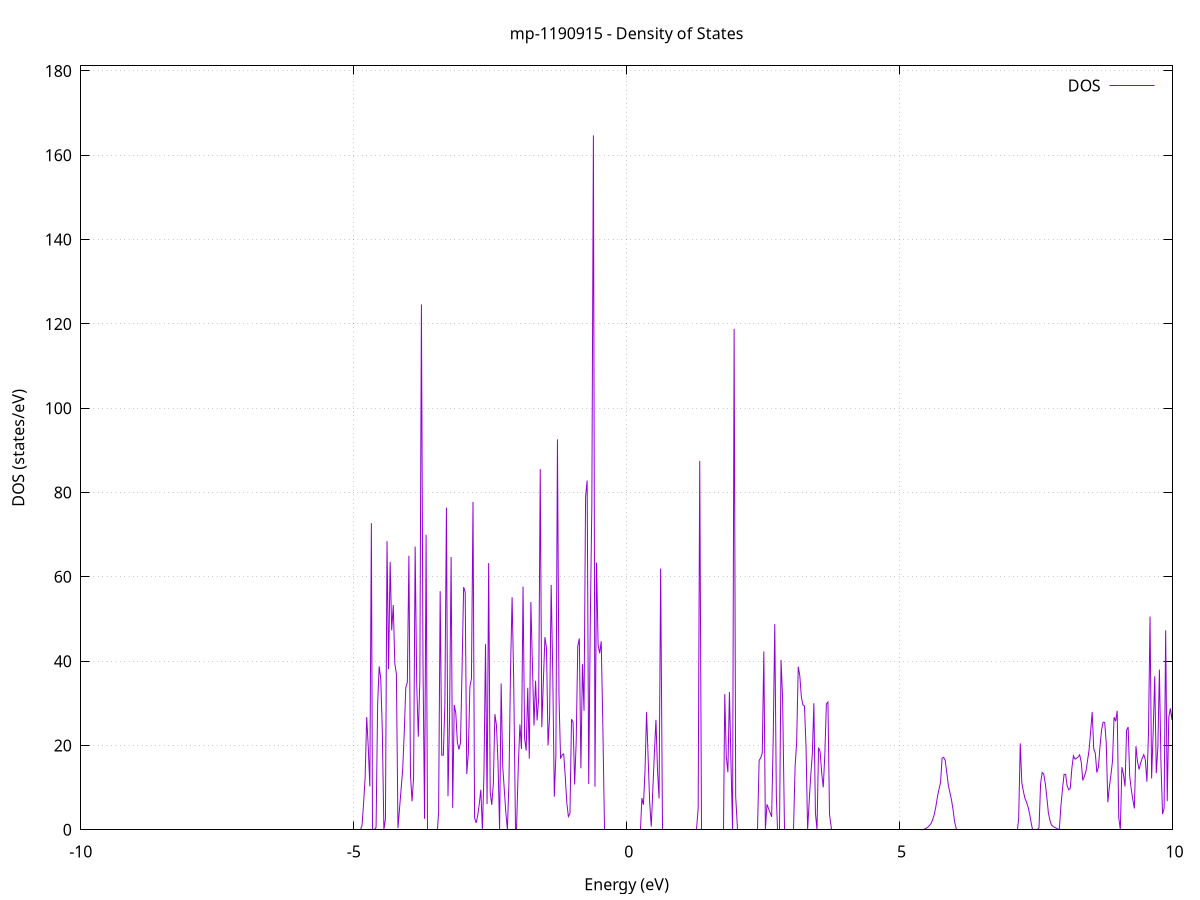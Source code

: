 set title 'mp-1190915 - Density of States'
set xlabel 'Energy (eV)'
set ylabel 'DOS (states/eV)'
set grid
set xrange [-10:10]
set yrange [0:181.209]
set xzeroaxis lt -1
set terminal png size 800,600
set output 'mp-1190915_dos_gnuplot.png'
plot '-' using 1:2 with lines title 'DOS'
-42.000000 0.000000
-41.971400 0.000000
-41.942700 0.000000
-41.914100 0.000000
-41.885500 0.000000
-41.856800 0.000000
-41.828200 0.000000
-41.799500 0.000000
-41.770900 0.000000
-41.742200 0.000000
-41.713600 0.000000
-41.684900 0.000000
-41.656300 0.000000
-41.627700 0.000000
-41.599000 0.000000
-41.570400 0.000000
-41.541700 0.000000
-41.513100 0.000000
-41.484400 0.000000
-41.455800 0.000000
-41.427100 0.000000
-41.398500 0.000000
-41.369900 0.000000
-41.341200 0.000000
-41.312600 0.000000
-41.283900 0.000000
-41.255300 0.000000
-41.226600 0.000000
-41.198000 0.000000
-41.169300 0.000000
-41.140700 0.000000
-41.112100 0.000000
-41.083400 0.000000
-41.054800 0.000000
-41.026100 0.000000
-40.997500 0.000000
-40.968800 0.000000
-40.940200 0.000000
-40.911500 0.000000
-40.882900 0.000000
-40.854300 0.000000
-40.825600 0.000000
-40.797000 0.000000
-40.768300 0.000000
-40.739700 0.000000
-40.711000 0.000000
-40.682400 0.000000
-40.653800 0.000000
-40.625100 0.000000
-40.596500 0.000000
-40.567800 0.000000
-40.539200 0.000000
-40.510500 0.000000
-40.481900 0.000000
-40.453200 0.000000
-40.424600 0.000000
-40.396000 0.000000
-40.367300 0.000000
-40.338700 0.000000
-40.310000 0.000000
-40.281400 0.000000
-40.252700 0.000000
-40.224100 0.000000
-40.195400 0.000000
-40.166800 0.000000
-40.138200 0.000000
-40.109500 0.000000
-40.080900 0.000000
-40.052200 0.000000
-40.023600 0.000000
-39.994900 0.000000
-39.966300 0.000000
-39.937600 0.000000
-39.909000 0.000000
-39.880400 0.000000
-39.851700 0.000000
-39.823100 0.000000
-39.794400 0.000000
-39.765800 0.000000
-39.737100 0.000000
-39.708500 0.000000
-39.679800 0.000000
-39.651200 0.000000
-39.622600 0.000000
-39.593900 0.000000
-39.565300 0.000000
-39.536600 0.000000
-39.508000 0.000000
-39.479300 0.000000
-39.450700 0.000000
-39.422000 0.000000
-39.393400 1340.395200
-39.364800 0.000000
-39.336100 0.000000
-39.307500 0.000000
-39.278800 0.000000
-39.250200 0.000000
-39.221500 0.000000
-39.192900 0.000000
-39.164200 0.000000
-39.135600 0.000000
-39.107000 0.000000
-39.078300 0.000000
-39.049700 0.000000
-39.021000 0.000000
-38.992400 0.000000
-38.963700 0.000000
-38.935100 0.000000
-38.906400 0.000000
-38.877800 0.000000
-38.849200 0.000000
-38.820500 0.000000
-38.791900 0.000000
-38.763200 0.000000
-38.734600 0.000000
-38.705900 2821.560000
-38.677300 0.000000
-38.648600 0.000000
-38.620000 0.000000
-38.591400 0.000000
-38.562700 0.000000
-38.534100 0.000000
-38.505400 0.000000
-38.476800 0.000000
-38.448100 0.000000
-38.419500 0.000000
-38.390800 0.000000
-38.362200 0.000000
-38.333600 0.000000
-38.304900 0.000000
-38.276300 0.000000
-38.247600 2209.641300
-38.219000 0.000000
-38.190300 0.000000
-38.161700 0.000000
-38.133000 0.000000
-38.104400 0.000000
-38.075800 0.000000
-38.047100 0.000000
-38.018500 0.000000
-37.989800 0.000000
-37.961200 0.000000
-37.932500 0.000000
-37.903900 0.000000
-37.875200 0.000000
-37.846600 0.000000
-37.818000 0.000000
-37.789300 0.000000
-37.760700 0.000000
-37.732000 0.000000
-37.703400 0.000000
-37.674700 0.000000
-37.646100 0.000000
-37.617500 0.000000
-37.588800 0.000000
-37.560200 0.000000
-37.531500 0.000000
-37.502900 0.000000
-37.474200 0.000000
-37.445600 0.000000
-37.416900 0.000000
-37.388300 0.000000
-37.359700 0.000000
-37.331000 0.000000
-37.302400 0.000000
-37.273700 0.000000
-37.245100 0.000000
-37.216400 0.000000
-37.187800 0.000000
-37.159100 0.000000
-37.130500 0.000000
-37.101900 0.000000
-37.073200 0.000000
-37.044600 0.000000
-37.015900 0.000000
-36.987300 0.000000
-36.958600 0.000000
-36.930000 0.000000
-36.901300 0.000000
-36.872700 0.000000
-36.844100 0.000000
-36.815400 0.000000
-36.786800 0.000000
-36.758100 0.000000
-36.729500 0.000000
-36.700800 0.000000
-36.672200 0.000000
-36.643500 0.000000
-36.614900 0.000000
-36.586300 0.000000
-36.557600 0.000000
-36.529000 0.000000
-36.500300 0.000000
-36.471700 0.000000
-36.443000 0.000000
-36.414400 0.000000
-36.385700 0.000000
-36.357100 0.000000
-36.328500 0.000000
-36.299800 0.000000
-36.271200 0.000000
-36.242500 0.000000
-36.213900 0.000000
-36.185200 0.000000
-36.156600 0.000000
-36.127900 0.000000
-36.099300 0.000000
-36.070700 0.000000
-36.042000 0.000000
-36.013400 0.000000
-35.984700 0.000000
-35.956100 0.000000
-35.927400 0.000000
-35.898800 0.000000
-35.870100 0.000000
-35.841500 0.000000
-35.812900 0.000000
-35.784200 0.000000
-35.755600 0.000000
-35.726900 0.000000
-35.698300 0.000000
-35.669600 0.000000
-35.641000 0.000000
-35.612300 0.000000
-35.583700 0.000000
-35.555100 0.000000
-35.526400 0.000000
-35.497800 0.000000
-35.469100 0.000000
-35.440500 0.000000
-35.411800 0.000000
-35.383200 0.000000
-35.354500 0.000000
-35.325900 0.000000
-35.297300 0.000000
-35.268600 0.000000
-35.240000 0.000000
-35.211300 0.000000
-35.182700 0.000000
-35.154000 0.000000
-35.125400 0.000000
-35.096700 0.000000
-35.068100 0.000000
-35.039500 0.000000
-35.010800 0.000000
-34.982200 0.000000
-34.953500 0.000000
-34.924900 0.000000
-34.896200 0.000000
-34.867600 0.000000
-34.838900 0.000000
-34.810300 0.000000
-34.781700 0.000000
-34.753000 0.000000
-34.724400 0.000000
-34.695700 0.000000
-34.667100 0.000000
-34.638400 0.000000
-34.609800 0.000000
-34.581200 0.000000
-34.552500 0.000000
-34.523900 0.000000
-34.495200 0.000000
-34.466600 0.000000
-34.437900 0.000000
-34.409300 0.000000
-34.380600 0.000000
-34.352000 0.000000
-34.323400 0.000000
-34.294700 0.000000
-34.266100 0.000000
-34.237400 0.000000
-34.208800 0.000000
-34.180100 0.000000
-34.151500 0.000000
-34.122800 0.000000
-34.094200 0.000000
-34.065600 0.000000
-34.036900 0.000000
-34.008300 0.000000
-33.979600 0.000000
-33.951000 0.000000
-33.922300 0.000000
-33.893700 0.000000
-33.865000 0.000000
-33.836400 0.000000
-33.807800 0.000000
-33.779100 0.000000
-33.750500 0.000000
-33.721800 0.000000
-33.693200 0.000000
-33.664500 0.000000
-33.635900 0.000000
-33.607200 0.000000
-33.578600 0.000000
-33.550000 0.000000
-33.521300 0.000000
-33.492700 0.000000
-33.464000 0.000000
-33.435400 0.000000
-33.406700 0.000000
-33.378100 0.000000
-33.349400 0.000000
-33.320800 0.000000
-33.292200 0.000000
-33.263500 0.000000
-33.234900 0.000000
-33.206200 0.000000
-33.177600 0.000000
-33.148900 0.000000
-33.120300 0.000000
-33.091600 0.000000
-33.063000 0.000000
-33.034400 0.000000
-33.005700 0.000000
-32.977100 0.000000
-32.948400 0.000000
-32.919800 0.000000
-32.891100 0.000000
-32.862500 0.000000
-32.833800 0.000000
-32.805200 0.000000
-32.776600 0.000000
-32.747900 0.000000
-32.719300 0.000000
-32.690600 0.000000
-32.662000 0.000000
-32.633300 0.000000
-32.604700 0.000000
-32.576000 0.000000
-32.547400 0.000000
-32.518800 0.000000
-32.490100 0.000000
-32.461500 0.000000
-32.432800 0.000000
-32.404200 0.000000
-32.375500 0.000000
-32.346900 0.000000
-32.318200 0.000000
-32.289600 0.000000
-32.261000 0.000000
-32.232300 0.000000
-32.203700 0.000000
-32.175000 0.000000
-32.146400 0.000000
-32.117700 0.000000
-32.089100 0.000000
-32.060400 0.000000
-32.031800 0.000000
-32.003200 0.000000
-31.974500 0.000000
-31.945900 0.000000
-31.917200 0.000000
-31.888600 0.000000
-31.859900 0.000000
-31.831300 0.000000
-31.802600 0.000000
-31.774000 0.000000
-31.745400 0.000000
-31.716700 0.000000
-31.688100 0.000000
-31.659400 0.000000
-31.630800 0.000000
-31.602100 0.000000
-31.573500 0.000000
-31.544900 0.000000
-31.516200 0.000000
-31.487600 0.000000
-31.458900 0.000000
-31.430300 0.000000
-31.401600 0.000000
-31.373000 0.000000
-31.344300 0.000000
-31.315700 0.000000
-31.287100 0.000000
-31.258400 0.000000
-31.229800 0.000000
-31.201100 0.000000
-31.172500 0.000000
-31.143800 0.000000
-31.115200 0.000000
-31.086500 0.000000
-31.057900 0.000000
-31.029300 0.000000
-31.000600 0.000000
-30.972000 0.000000
-30.943300 0.000000
-30.914700 0.000000
-30.886000 0.000000
-30.857400 0.000000
-30.828700 0.000000
-30.800100 0.000000
-30.771500 0.000000
-30.742800 0.000000
-30.714200 0.000000
-30.685500 0.000000
-30.656900 0.000000
-30.628200 0.000000
-30.599600 0.000000
-30.570900 0.000000
-30.542300 0.000000
-30.513700 0.000000
-30.485000 0.000000
-30.456400 0.000000
-30.427700 0.000000
-30.399100 0.000000
-30.370400 0.000000
-30.341800 0.000000
-30.313100 0.000000
-30.284500 0.000000
-30.255900 0.000000
-30.227200 0.000000
-30.198600 0.000000
-30.169900 0.000000
-30.141300 0.000000
-30.112600 0.000000
-30.084000 0.000000
-30.055300 0.000000
-30.026700 0.000000
-29.998100 0.000000
-29.969400 0.000000
-29.940800 0.000000
-29.912100 0.000000
-29.883500 0.000000
-29.854800 0.000000
-29.826200 0.000000
-29.797500 0.000000
-29.768900 0.000000
-29.740300 0.000000
-29.711600 0.000000
-29.683000 0.000000
-29.654300 0.000000
-29.625700 0.000000
-29.597000 0.000000
-29.568400 0.000000
-29.539700 0.000000
-29.511100 0.000000
-29.482500 0.000000
-29.453800 0.000000
-29.425200 0.000000
-29.396500 0.000000
-29.367900 0.000000
-29.339200 0.000000
-29.310600 0.000000
-29.281900 0.000000
-29.253300 0.000000
-29.224700 0.000000
-29.196000 0.000000
-29.167400 0.000000
-29.138700 0.000000
-29.110100 0.000000
-29.081400 0.000000
-29.052800 0.000000
-29.024100 0.000000
-28.995500 0.000000
-28.966900 0.000000
-28.938200 0.000000
-28.909600 0.000000
-28.880900 0.000000
-28.852300 0.000000
-28.823600 0.000000
-28.795000 0.000000
-28.766300 0.000000
-28.737700 0.000000
-28.709100 0.000000
-28.680400 0.000000
-28.651800 0.000000
-28.623100 0.000000
-28.594500 0.000000
-28.565800 0.000000
-28.537200 0.000000
-28.508600 0.000000
-28.479900 0.000000
-28.451300 0.000000
-28.422600 0.000000
-28.394000 0.000000
-28.365300 0.000000
-28.336700 0.000000
-28.308000 0.000000
-28.279400 0.000000
-28.250800 0.000000
-28.222100 0.000000
-28.193500 0.000000
-28.164800 0.000000
-28.136200 0.000000
-28.107500 0.000000
-28.078900 0.000000
-28.050200 0.000000
-28.021600 0.000000
-27.993000 0.000000
-27.964300 0.000000
-27.935700 0.000000
-27.907000 0.000000
-27.878400 0.000000
-27.849700 0.000000
-27.821100 0.000000
-27.792400 0.000000
-27.763800 0.000000
-27.735200 0.000000
-27.706500 0.000000
-27.677900 0.000000
-27.649200 0.000000
-27.620600 0.000000
-27.591900 0.000000
-27.563300 0.000000
-27.534600 0.000000
-27.506000 0.000000
-27.477400 0.000000
-27.448700 0.000000
-27.420100 0.000000
-27.391400 0.000000
-27.362800 0.000000
-27.334100 0.000000
-27.305500 0.000000
-27.276800 0.000000
-27.248200 0.000000
-27.219600 0.000000
-27.190900 0.000000
-27.162300 0.000000
-27.133600 0.000000
-27.105000 0.000000
-27.076300 0.000000
-27.047700 0.000000
-27.019000 0.000000
-26.990400 0.000000
-26.961800 0.000000
-26.933100 0.000000
-26.904500 0.000000
-26.875800 0.000000
-26.847200 0.000000
-26.818500 0.000000
-26.789900 0.000000
-26.761200 0.000000
-26.732600 0.000000
-26.704000 0.000000
-26.675300 0.000000
-26.646700 0.000000
-26.618000 0.000000
-26.589400 0.000000
-26.560700 0.000000
-26.532100 0.000000
-26.503400 0.000000
-26.474800 0.000000
-26.446200 0.000000
-26.417500 0.000000
-26.388900 0.000000
-26.360200 0.000000
-26.331600 0.000000
-26.302900 0.000000
-26.274300 0.000000
-26.245600 0.000000
-26.217000 0.000000
-26.188400 0.000000
-26.159700 0.000000
-26.131100 0.000000
-26.102400 0.000000
-26.073800 0.000000
-26.045100 0.000000
-26.016500 0.000000
-25.987800 0.000000
-25.959200 0.000000
-25.930600 0.000000
-25.901900 0.000000
-25.873300 0.000000
-25.844600 0.000000
-25.816000 0.000000
-25.787300 0.000000
-25.758700 0.000000
-25.730000 0.000000
-25.701400 0.000000
-25.672800 0.000000
-25.644100 0.000000
-25.615500 0.000000
-25.586800 0.000000
-25.558200 0.000000
-25.529500 0.000000
-25.500900 0.000000
-25.472200 0.000000
-25.443600 0.000000
-25.415000 0.000000
-25.386300 0.000000
-25.357700 0.000000
-25.329000 0.000000
-25.300400 0.000000
-25.271700 0.000000
-25.243100 0.000000
-25.214500 0.000000
-25.185800 0.000000
-25.157200 0.000000
-25.128500 0.000000
-25.099900 0.000000
-25.071200 0.000000
-25.042600 0.000000
-25.013900 0.000000
-24.985300 0.000000
-24.956700 0.000000
-24.928000 0.000000
-24.899400 0.000000
-24.870700 0.000000
-24.842100 0.000000
-24.813400 0.000000
-24.784800 0.000000
-24.756100 0.000000
-24.727500 0.000000
-24.698900 0.000000
-24.670200 0.000000
-24.641600 0.000000
-24.612900 0.000000
-24.584300 0.000000
-24.555600 0.000000
-24.527000 0.000000
-24.498300 0.000000
-24.469700 0.000000
-24.441100 0.000000
-24.412400 0.000000
-24.383800 0.000000
-24.355100 0.000000
-24.326500 0.000000
-24.297800 0.000000
-24.269200 0.000000
-24.240500 0.000000
-24.211900 0.000000
-24.183300 0.000000
-24.154600 0.000000
-24.126000 0.000000
-24.097300 0.000000
-24.068700 0.000000
-24.040000 0.000000
-24.011400 0.000000
-23.982700 0.000000
-23.954100 0.000000
-23.925500 0.000000
-23.896800 0.000000
-23.868200 0.000000
-23.839500 0.000000
-23.810900 0.000000
-23.782200 0.000000
-23.753600 0.000000
-23.724900 0.000000
-23.696300 0.000000
-23.667700 0.000000
-23.639000 0.000000
-23.610400 0.000000
-23.581700 0.000000
-23.553100 0.000000
-23.524400 0.000000
-23.495800 0.000000
-23.467100 0.000000
-23.438500 0.000000
-23.409900 0.000000
-23.381200 0.000000
-23.352600 0.000000
-23.323900 0.000000
-23.295300 0.000000
-23.266600 0.000000
-23.238000 0.000000
-23.209300 0.000000
-23.180700 0.000000
-23.152100 0.000000
-23.123400 0.000000
-23.094800 0.000000
-23.066100 0.000000
-23.037500 0.000000
-23.008800 0.000000
-22.980200 0.000000
-22.951500 0.000000
-22.922900 0.000000
-22.894300 0.000000
-22.865600 0.000000
-22.837000 0.000000
-22.808300 0.000000
-22.779700 0.000000
-22.751000 0.000000
-22.722400 0.000000
-22.693700 0.000000
-22.665100 0.000000
-22.636500 0.000000
-22.607800 0.000000
-22.579200 0.000000
-22.550500 0.000000
-22.521900 0.000000
-22.493200 0.000000
-22.464600 0.000000
-22.435900 0.000000
-22.407300 0.000000
-22.378700 0.000000
-22.350000 0.000000
-22.321400 0.000000
-22.292700 0.000000
-22.264100 0.000000
-22.235400 0.000000
-22.206800 0.000000
-22.178200 0.000000
-22.149500 0.000000
-22.120900 0.000000
-22.092200 0.000000
-22.063600 0.000000
-22.034900 0.000000
-22.006300 0.000000
-21.977600 0.000000
-21.949000 0.000000
-21.920400 0.000000
-21.891700 0.000000
-21.863100 0.000000
-21.834400 0.000000
-21.805800 0.000000
-21.777100 0.000000
-21.748500 0.000000
-21.719800 0.000000
-21.691200 0.000000
-21.662600 0.000000
-21.633900 0.000000
-21.605300 0.000000
-21.576600 0.000000
-21.548000 0.000000
-21.519300 0.000000
-21.490700 0.000000
-21.462000 0.000000
-21.433400 0.000000
-21.404800 0.000000
-21.376100 0.000000
-21.347500 0.000000
-21.318800 0.000000
-21.290200 0.000000
-21.261500 0.000000
-21.232900 0.000000
-21.204200 0.000000
-21.175600 0.000000
-21.147000 0.000000
-21.118300 0.000000
-21.089700 0.000000
-21.061000 0.000000
-21.032400 0.000000
-21.003700 0.000000
-20.975100 0.000000
-20.946400 0.000000
-20.917800 0.000000
-20.889200 0.000000
-20.860500 0.000000
-20.831900 0.000000
-20.803200 0.000000
-20.774600 0.000000
-20.745900 0.000000
-20.717300 0.000000
-20.688600 0.000000
-20.660000 0.000000
-20.631400 0.000000
-20.602700 0.000000
-20.574100 0.000000
-20.545400 0.000000
-20.516800 0.000000
-20.488100 0.000000
-20.459500 0.000000
-20.430800 0.000000
-20.402200 0.000000
-20.373600 0.000000
-20.344900 0.000000
-20.316300 0.000000
-20.287600 0.000000
-20.259000 0.000000
-20.230300 0.000000
-20.201700 0.000000
-20.173000 0.000000
-20.144400 0.000000
-20.115800 0.000000
-20.087100 0.000000
-20.058500 0.000000
-20.029800 0.000000
-20.001200 0.000000
-19.972500 0.000000
-19.943900 0.000000
-19.915200 0.000000
-19.886600 0.000000
-19.858000 0.000000
-19.829300 0.000000
-19.800700 0.000000
-19.772000 0.000000
-19.743400 0.000000
-19.714700 0.000000
-19.686100 0.000000
-19.657400 0.000000
-19.628800 0.000000
-19.600200 0.000000
-19.571500 0.000000
-19.542900 0.000000
-19.514200 0.000000
-19.485600 0.000000
-19.456900 0.000000
-19.428300 0.000000
-19.399600 0.000000
-19.371000 0.000000
-19.342400 0.000000
-19.313700 0.000000
-19.285100 0.000000
-19.256400 0.000000
-19.227800 0.000000
-19.199100 0.000000
-19.170500 0.000000
-19.141900 0.000000
-19.113200 0.000000
-19.084600 0.000000
-19.055900 0.000000
-19.027300 0.000000
-18.998600 0.000000
-18.970000 0.000000
-18.941300 0.000000
-18.912700 0.000000
-18.884100 0.000000
-18.855400 0.000000
-18.826800 0.000000
-18.798100 0.000000
-18.769500 0.000000
-18.740800 0.000000
-18.712200 0.000000
-18.683500 0.000000
-18.654900 0.000000
-18.626300 0.000000
-18.597600 0.000000
-18.569000 0.000000
-18.540300 0.000000
-18.511700 0.000000
-18.483000 0.000000
-18.454400 0.000000
-18.425700 0.000000
-18.397100 0.000000
-18.368500 0.000000
-18.339800 0.000000
-18.311200 0.000000
-18.282500 0.000000
-18.253900 0.000000
-18.225200 0.000000
-18.196600 0.000000
-18.167900 0.000000
-18.139300 0.000000
-18.110700 0.000000
-18.082000 0.000000
-18.053400 0.000000
-18.024700 0.000000
-17.996100 0.000000
-17.967400 0.000000
-17.938800 0.000000
-17.910100 0.000000
-17.881500 0.000000
-17.852900 0.000000
-17.824200 0.000000
-17.795600 0.000000
-17.766900 0.000000
-17.738300 0.000000
-17.709600 0.000000
-17.681000 0.000000
-17.652300 0.000000
-17.623700 0.000000
-17.595100 0.000000
-17.566400 0.000000
-17.537800 0.000000
-17.509100 0.000000
-17.480500 0.000000
-17.451800 0.000000
-17.423200 0.000000
-17.394500 0.000000
-17.365900 0.000000
-17.337300 0.000000
-17.308600 0.000000
-17.280000 0.000000
-17.251300 0.000000
-17.222700 0.000000
-17.194000 0.000000
-17.165400 0.000000
-17.136700 0.000000
-17.108100 0.000000
-17.079500 0.000000
-17.050800 0.000000
-17.022200 0.000000
-16.993500 0.000000
-16.964900 0.000000
-16.936200 0.000000
-16.907600 0.000000
-16.878900 0.000000
-16.850300 0.000000
-16.821700 0.000000
-16.793000 0.000000
-16.764400 0.000000
-16.735700 0.000000
-16.707100 0.000000
-16.678400 0.000000
-16.649800 0.000000
-16.621100 0.000000
-16.592500 0.000000
-16.563900 0.000000
-16.535200 0.000000
-16.506600 0.000000
-16.477900 0.000000
-16.449300 0.000000
-16.420600 0.000000
-16.392000 0.000000
-16.363300 0.000000
-16.334700 0.000000
-16.306100 0.000000
-16.277400 0.000000
-16.248800 0.000000
-16.220100 0.000000
-16.191500 0.000000
-16.162800 0.000000
-16.134200 0.000000
-16.105600 0.000000
-16.076900 0.000000
-16.048300 0.000000
-16.019600 0.000000
-15.991000 0.000000
-15.962300 0.000000
-15.933700 0.000000
-15.905000 0.000000
-15.876400 0.000000
-15.847800 0.000000
-15.819100 0.000000
-15.790500 0.000000
-15.761800 0.000000
-15.733200 0.000000
-15.704500 0.000000
-15.675900 0.000000
-15.647200 0.000000
-15.618600 0.000000
-15.590000 0.000000
-15.561300 0.000000
-15.532700 0.000000
-15.504000 0.000000
-15.475400 0.000000
-15.446700 0.000000
-15.418100 0.000000
-15.389400 0.000000
-15.360800 0.000000
-15.332200 0.000000
-15.303500 0.000000
-15.274900 0.000000
-15.246200 0.000000
-15.217600 0.000000
-15.188900 0.000000
-15.160300 0.000000
-15.131600 0.000000
-15.103000 0.000000
-15.074400 0.000000
-15.045700 0.000000
-15.017100 0.000000
-14.988400 0.000000
-14.959800 0.000000
-14.931100 0.000000
-14.902500 0.000000
-14.873800 0.000000
-14.845200 0.000000
-14.816600 4.838800
-14.787900 24.405000
-14.759300 33.915000
-14.730600 4.189900
-14.702000 18.783000
-14.673300 37.222700
-14.644700 13.459000
-14.616000 2.701600
-14.587400 0.000000
-14.558800 0.000000
-14.530100 0.000000
-14.501500 0.000000
-14.472800 0.000000
-14.444200 0.000000
-14.415500 0.000000
-14.386900 0.000000
-14.358200 60.154200
-14.329600 24.586900
-14.301000 0.000000
-14.272300 38.863700
-14.243700 0.000000
-14.215000 0.000000
-14.186400 12.849600
-14.157700 60.566000
-14.129100 6.534700
-14.100400 48.361100
-14.071800 13.683000
-14.043200 131.114500
-14.014500 0.000000
-13.985900 0.000000
-13.957200 0.000000
-13.928600 32.142100
-13.899900 30.364000
-13.871300 0.000000
-13.842600 51.813200
-13.814000 24.887500
-13.785400 9.384400
-13.756700 4.432500
-13.728100 27.165500
-13.699400 35.261700
-13.670800 900.282900
-13.642100 0.000000
-13.613500 23.848100
-13.584800 80.893300
-13.556200 0.000000
-13.527600 64.599700
-13.498900 0.000000
-13.470300 0.000000
-13.441600 0.000000
-13.413000 0.000000
-13.384300 0.000000
-13.355700 0.000000
-13.327000 0.000000
-13.298400 0.000000
-13.269800 0.000000
-13.241100 0.000000
-13.212500 0.000000
-13.183800 0.000000
-13.155200 0.000000
-13.126500 0.000000
-13.097900 0.000000
-13.069300 0.000000
-13.040600 0.000000
-13.012000 0.000000
-12.983300 0.000000
-12.954700 0.000000
-12.926000 0.000000
-12.897400 0.000000
-12.868700 0.000000
-12.840100 0.000000
-12.811500 0.000000
-12.782800 0.000000
-12.754200 0.000000
-12.725500 0.000000
-12.696900 0.000000
-12.668200 0.000000
-12.639600 0.000000
-12.610900 0.000000
-12.582300 0.000000
-12.553700 0.000000
-12.525000 0.000000
-12.496400 0.000000
-12.467700 0.000000
-12.439100 0.000000
-12.410400 0.000000
-12.381800 0.000000
-12.353100 0.000000
-12.324500 0.000000
-12.295900 0.000000
-12.267200 0.000000
-12.238600 0.000000
-12.209900 0.000000
-12.181300 0.000000
-12.152600 0.000000
-12.124000 0.000000
-12.095300 0.000000
-12.066700 0.000000
-12.038100 0.000000
-12.009400 0.000000
-11.980800 0.000000
-11.952100 0.000000
-11.923500 0.000000
-11.894800 0.000000
-11.866200 0.000000
-11.837500 0.000000
-11.808900 0.000000
-11.780300 0.000000
-11.751600 0.000000
-11.723000 0.000000
-11.694300 0.000000
-11.665700 0.000000
-11.637000 0.000000
-11.608400 0.000000
-11.579700 0.000000
-11.551100 0.000000
-11.522500 0.000000
-11.493800 0.000000
-11.465200 0.000000
-11.436500 0.000000
-11.407900 0.000000
-11.379200 0.000000
-11.350600 0.000000
-11.321900 0.000000
-11.293300 0.000000
-11.264700 0.000000
-11.236000 0.000000
-11.207400 0.000000
-11.178700 0.000000
-11.150100 0.000000
-11.121400 0.000000
-11.092800 0.000000
-11.064100 0.000000
-11.035500 0.000000
-11.006900 0.000000
-10.978200 0.000000
-10.949600 0.000000
-10.920900 0.000000
-10.892300 0.000000
-10.863600 0.000000
-10.835000 0.000000
-10.806300 0.000000
-10.777700 0.000000
-10.749100 0.000000
-10.720400 0.000000
-10.691800 0.000000
-10.663100 0.000000
-10.634500 0.000000
-10.605800 0.000000
-10.577200 0.000000
-10.548500 0.000000
-10.519900 0.000000
-10.491300 0.000000
-10.462600 0.000000
-10.434000 0.000000
-10.405300 0.000000
-10.376700 0.000000
-10.348000 0.000000
-10.319400 0.000000
-10.290700 0.000000
-10.262100 0.000000
-10.233500 0.000000
-10.204800 0.000000
-10.176200 0.000000
-10.147500 0.000000
-10.118900 0.000000
-10.090200 0.000000
-10.061600 0.000000
-10.033000 0.000000
-10.004300 0.000000
-9.975700 0.000000
-9.947000 0.000000
-9.918400 0.000000
-9.889700 0.000000
-9.861100 0.000000
-9.832400 0.000000
-9.803800 0.000000
-9.775200 0.000000
-9.746500 0.000000
-9.717900 0.000000
-9.689200 0.000000
-9.660600 0.000000
-9.631900 0.000000
-9.603300 0.000000
-9.574600 0.000000
-9.546000 0.000000
-9.517400 0.000000
-9.488700 0.000000
-9.460100 0.000000
-9.431400 0.000000
-9.402800 0.000000
-9.374100 0.000000
-9.345500 0.000000
-9.316800 0.000000
-9.288200 0.000000
-9.259600 0.000000
-9.230900 0.000000
-9.202300 0.000000
-9.173600 0.000000
-9.145000 0.000000
-9.116300 0.000000
-9.087700 0.000000
-9.059000 0.000000
-9.030400 0.000000
-9.001800 0.000000
-8.973100 0.000000
-8.944500 0.000000
-8.915800 0.000000
-8.887200 0.000000
-8.858500 0.000000
-8.829900 0.000000
-8.801200 0.000000
-8.772600 0.000000
-8.744000 0.000000
-8.715300 0.000000
-8.686700 0.000000
-8.658000 0.000000
-8.629400 0.000000
-8.600700 0.000000
-8.572100 0.000000
-8.543400 0.000000
-8.514800 0.000000
-8.486200 0.000000
-8.457500 0.000000
-8.428900 0.000000
-8.400200 0.000000
-8.371600 0.000000
-8.342900 0.000000
-8.314300 0.000000
-8.285600 0.000000
-8.257000 0.000000
-8.228400 0.000000
-8.199700 0.000000
-8.171100 0.000000
-8.142400 0.000000
-8.113800 0.000000
-8.085100 0.000000
-8.056500 0.000000
-8.027800 0.000000
-7.999200 0.000000
-7.970600 0.000000
-7.941900 0.000000
-7.913300 0.000000
-7.884600 0.000000
-7.856000 0.000000
-7.827300 0.000000
-7.798700 0.000000
-7.770000 0.000000
-7.741400 0.000000
-7.712800 0.000000
-7.684100 0.000000
-7.655500 0.000000
-7.626800 0.000000
-7.598200 0.000000
-7.569500 0.000000
-7.540900 0.000000
-7.512200 0.000000
-7.483600 0.000000
-7.455000 0.000000
-7.426300 0.000000
-7.397700 0.000000
-7.369000 0.000000
-7.340400 0.000000
-7.311700 0.000000
-7.283100 0.000000
-7.254400 0.000000
-7.225800 0.000000
-7.197200 0.000000
-7.168500 0.000000
-7.139900 0.000000
-7.111200 0.000000
-7.082600 0.000000
-7.053900 0.000000
-7.025300 0.000000
-6.996700 0.000000
-6.968000 0.000000
-6.939400 0.000000
-6.910700 0.000000
-6.882100 0.000000
-6.853400 0.000000
-6.824800 0.000000
-6.796100 0.000000
-6.767500 0.000000
-6.738900 0.000000
-6.710200 0.000000
-6.681600 0.000000
-6.652900 0.000000
-6.624300 0.000000
-6.595600 0.000000
-6.567000 0.000000
-6.538300 0.000000
-6.509700 0.000000
-6.481100 0.000000
-6.452400 0.000000
-6.423800 0.000000
-6.395100 0.000000
-6.366500 0.000000
-6.337800 0.000000
-6.309200 0.000000
-6.280500 0.000000
-6.251900 0.000000
-6.223300 0.000000
-6.194600 0.000000
-6.166000 0.000000
-6.137300 0.000000
-6.108700 0.000000
-6.080000 0.000000
-6.051400 0.000000
-6.022700 0.000000
-5.994100 0.000000
-5.965500 0.000000
-5.936800 0.000000
-5.908200 0.000000
-5.879500 0.000000
-5.850900 0.000000
-5.822200 0.000000
-5.793600 0.000000
-5.764900 0.000000
-5.736300 0.000000
-5.707700 0.000000
-5.679000 0.000000
-5.650400 0.000000
-5.621700 0.000000
-5.593100 0.000000
-5.564400 0.000000
-5.535800 0.000000
-5.507100 0.000000
-5.478500 0.000000
-5.449900 0.000000
-5.421200 0.000000
-5.392600 0.000000
-5.363900 0.000000
-5.335300 0.000000
-5.306600 0.000000
-5.278000 0.000000
-5.249300 0.000000
-5.220700 0.000000
-5.192100 0.000000
-5.163400 0.000000
-5.134800 0.000000
-5.106100 0.000000
-5.077500 0.000000
-5.048800 0.000000
-5.020200 0.000000
-4.991500 0.000000
-4.962900 0.000000
-4.934300 0.000000
-4.905600 0.000000
-4.877000 0.000000
-4.848300 0.965300
-4.819700 6.181200
-4.791000 12.407700
-4.762400 26.733200
-4.733700 19.635500
-4.705100 10.324800
-4.676500 72.744100
-4.647800 0.000000
-4.619200 0.000000
-4.590500 0.569100
-4.561900 29.771200
-4.533200 38.769900
-4.504600 35.782400
-4.475900 23.410400
-4.447300 0.000000
-4.418700 2.567600
-4.390000 68.463100
-4.361400 38.100900
-4.332700 63.565700
-4.304100 47.315000
-4.275400 53.306900
-4.246800 39.416500
-4.218100 36.961700
-4.189500 0.385800
-4.160900 5.006900
-4.132200 9.605900
-4.103600 14.183000
-4.074900 22.872600
-4.046300 33.737400
-4.017600 34.970300
-3.989000 65.009800
-3.960400 13.100400
-3.931700 6.750400
-3.903100 12.419500
-3.874400 67.178600
-3.845800 34.534200
-3.817100 22.081400
-3.788500 35.450200
-3.759800 124.621900
-3.731200 40.129400
-3.702600 2.607600
-3.673900 70.007100
-3.645300 0.000000
-3.616600 0.000000
-3.588000 0.000000
-3.559300 0.000000
-3.530700 0.000000
-3.502000 0.000000
-3.473400 0.000000
-3.444800 4.267000
-3.416100 56.616700
-3.387500 17.706500
-3.358800 17.704500
-3.330200 29.621700
-3.301500 76.430100
-3.272900 7.954600
-3.244200 26.616400
-3.215600 64.700500
-3.187000 5.200800
-3.158300 29.590400
-3.129700 27.655500
-3.101000 20.751800
-3.072400 19.043800
-3.043700 20.648800
-3.015100 38.266200
-2.986400 57.567400
-2.957800 56.381000
-2.929200 13.224500
-2.900500 18.114800
-2.871900 33.967400
-2.843200 35.886900
-2.814600 77.786700
-2.785900 2.805100
-2.757300 1.631400
-2.728600 3.370900
-2.700000 6.078600
-2.671400 9.507300
-2.642700 0.000000
-2.614100 13.251500
-2.585400 44.030400
-2.556800 6.093900
-2.528100 63.244400
-2.499500 8.913700
-2.470800 5.923700
-2.442200 10.937700
-2.413600 27.431200
-2.384900 24.767500
-2.356300 15.766000
-2.327600 0.000000
-2.299000 34.705800
-2.270300 15.056000
-2.241700 9.557400
-2.213000 4.007800
-2.184400 0.000000
-2.155800 11.589700
-2.127100 37.888800
-2.098500 55.167500
-2.069800 35.954600
-2.041200 0.000000
-2.012500 0.000000
-1.983900 15.496000
-1.955200 24.987300
-1.926600 19.149800
-1.898000 57.703300
-1.869300 21.734900
-1.840700 18.810800
-1.812000 33.667800
-1.783400 16.878100
-1.754700 54.047400
-1.726100 39.182300
-1.697400 24.722300
-1.668800 35.357800
-1.640200 25.936700
-1.611500 31.174300
-1.582900 85.554700
-1.554200 24.330000
-1.525600 35.272600
-1.496900 45.700500
-1.468300 43.081100
-1.439600 20.017800
-1.411000 26.984900
-1.382400 58.071500
-1.353700 37.201100
-1.325100 7.849700
-1.296400 17.669300
-1.267800 92.617900
-1.239100 31.440700
-1.210500 16.859200
-1.181800 17.794500
-1.153200 17.990100
-1.124600 12.630000
-1.095900 6.326700
-1.067300 3.140100
-1.038600 3.897400
-1.010000 26.229500
-0.981300 25.514800
-0.952700 10.741900
-0.924100 20.963500
-0.895400 43.555600
-0.866800 45.387600
-0.838100 14.574300
-0.809500 39.271800
-0.780800 28.223500
-0.752200 79.074100
-0.723500 82.850800
-0.694900 10.870400
-0.666300 48.572100
-0.637600 77.198800
-0.609000 164.735400
-0.580300 10.196300
-0.551700 63.385200
-0.523000 43.857300
-0.494400 41.868700
-0.465700 44.705400
-0.437100 25.431200
-0.408500 0.000000
-0.379800 0.000000
-0.351200 0.000000
-0.322500 0.000000
-0.293900 0.000000
-0.265200 0.000000
-0.236600 0.000000
-0.207900 0.000000
-0.179300 0.000000
-0.150700 0.000000
-0.122000 0.000000
-0.093400 0.000000
-0.064700 0.000000
-0.036100 0.000000
-0.007400 0.000000
0.021200 0.000000
0.049900 0.000000
0.078500 0.000000
0.107100 0.000000
0.135800 0.000000
0.164400 0.000000
0.193100 0.000000
0.221700 0.000000
0.250400 0.000000
0.279000 7.527000
0.307700 5.929400
0.336300 13.948600
0.364900 27.903900
0.393600 17.164800
0.422200 6.370000
0.450900 0.753300
0.479500 9.519700
0.508200 18.241600
0.536800 26.063800
0.565500 14.081300
0.594100 7.441700
0.622700 61.949700
0.651400 0.000000
0.680000 0.000000
0.708700 0.000000
0.737300 0.000000
0.766000 0.000000
0.794600 0.000000
0.823300 0.000000
0.851900 0.000000
0.880500 0.000000
0.909200 0.000000
0.937800 0.000000
0.966500 0.000000
0.995100 0.000000
1.023800 0.000000
1.052400 0.000000
1.081100 0.000000
1.109700 0.000000
1.138300 0.000000
1.167000 0.000000
1.195600 0.000000
1.224300 0.000000
1.252900 0.000000
1.281600 0.000000
1.310200 5.035100
1.338900 87.492200
1.367500 0.000000
1.396100 0.000000
1.424800 0.000000
1.453400 0.000000
1.482100 0.000000
1.510700 0.000000
1.539400 0.000000
1.568000 0.000000
1.596700 0.000000
1.625300 0.000000
1.653900 0.000000
1.682600 0.000000
1.711200 0.000000
1.739900 0.000000
1.768500 0.000000
1.797200 32.176300
1.825800 17.265500
1.854500 13.649600
1.883100 32.659100
1.911700 15.777400
1.940400 0.000000
1.969000 118.842000
1.997700 7.897700
2.026300 0.000000
2.055000 0.000000
2.083600 0.000000
2.112200 0.000000
2.140900 0.000000
2.169500 0.000000
2.198200 0.000000
2.226800 0.000000
2.255500 0.000000
2.284100 0.000000
2.312800 0.000000
2.341400 0.000000
2.370000 0.000000
2.398700 0.000000
2.427300 16.449800
2.456000 17.080700
2.484600 18.204000
2.513300 42.314200
2.541900 0.000000
2.570600 6.033500
2.599200 5.040700
2.627800 4.050100
2.656500 3.061700
2.685100 21.611600
2.713800 48.787300
2.742400 7.983600
2.771100 0.000000
2.799700 0.000000
2.828400 40.272900
2.857000 31.152500
2.885600 0.000000
2.914300 0.000000
2.942900 0.000000
2.971600 0.000000
3.000200 0.000000
3.028900 0.000000
3.057500 0.000000
3.086200 14.946500
3.114800 20.905800
3.143400 38.691200
3.172100 36.565100
3.200700 31.502700
3.229400 29.626000
3.258000 29.337800
3.286700 19.452500
3.315300 0.000000
3.344000 6.664800
3.372600 12.860100
3.401200 17.875100
3.429900 30.025300
3.458500 3.946400
3.487200 0.000000
3.515800 19.496300
3.544500 18.536800
3.573100 13.491300
3.601800 10.058500
3.630400 17.719000
3.659000 29.818200
3.687700 30.294700
3.716300 3.678700
3.745000 0.000000
3.773600 0.000000
3.802300 0.000000
3.830900 0.000000
3.859600 0.000000
3.888200 0.000000
3.916800 0.000000
3.945500 0.000000
3.974100 0.000000
4.002800 0.000000
4.031400 0.000000
4.060100 0.000000
4.088700 0.000000
4.117400 0.000000
4.146000 0.000000
4.174600 0.000000
4.203300 0.000000
4.231900 0.000000
4.260600 0.000000
4.289200 0.000000
4.317900 0.000000
4.346500 0.000000
4.375200 0.000000
4.403800 0.000000
4.432400 0.000000
4.461100 0.000000
4.489700 0.000000
4.518400 0.000000
4.547000 0.000000
4.575700 0.000000
4.604300 0.000000
4.633000 0.000000
4.661600 0.000000
4.690200 0.000000
4.718900 0.000000
4.747500 0.000000
4.776200 0.000000
4.804800 0.000000
4.833500 0.000000
4.862100 0.000000
4.890800 0.000000
4.919400 0.000000
4.948000 0.000000
4.976700 0.000000
5.005300 0.000000
5.034000 0.000000
5.062600 0.000000
5.091300 0.000000
5.119900 0.000000
5.148500 0.000000
5.177200 0.000000
5.205800 0.000000
5.234500 0.000000
5.263100 0.000000
5.291800 0.000000
5.320400 0.000000
5.349100 0.000000
5.377700 0.000000
5.406300 0.005000
5.435000 0.065800
5.463600 0.195800
5.492300 0.394900
5.520900 0.663200
5.549600 1.032800
5.578200 1.533800
5.606900 2.453800
5.635500 3.614100
5.664100 5.449300
5.692800 7.710400
5.721400 9.604900
5.750100 11.132700
5.778700 16.971200
5.807400 17.180000
5.836000 16.467300
5.864700 13.525200
5.893300 10.561700
5.921900 8.851100
5.950600 7.139000
5.979200 4.824300
6.007900 1.907000
6.036500 0.000000
6.065200 0.000000
6.093800 0.000000
6.122500 0.000000
6.151100 0.000000
6.179700 0.000000
6.208400 0.000000
6.237000 0.000000
6.265700 0.000000
6.294300 0.000000
6.323000 0.000000
6.351600 0.000000
6.380300 0.000000
6.408900 0.000000
6.437500 0.000000
6.466200 0.000000
6.494800 0.000000
6.523500 0.000000
6.552100 0.000000
6.580800 0.000000
6.609400 0.000000
6.638100 0.000000
6.666700 0.000000
6.695300 0.000000
6.724000 0.000000
6.752600 0.000000
6.781300 0.000000
6.809900 0.000000
6.838600 0.000000
6.867200 0.000000
6.895900 0.000000
6.924500 0.000000
6.953100 0.000000
6.981800 0.000000
7.010400 0.000000
7.039100 0.000000
7.067700 0.000000
7.096400 0.000000
7.125000 0.000000
7.153700 0.000000
7.182300 2.823200
7.210900 20.503000
7.239600 11.188500
7.268200 9.125100
7.296900 7.449100
7.325500 6.576600
7.354200 5.408100
7.382800 3.752300
7.411500 1.609200
7.440100 0.000000
7.468700 0.000000
7.497400 0.000000
7.526000 0.000000
7.554700 0.527300
7.583300 10.897800
7.612000 13.582300
7.640600 13.210500
7.669300 11.046400
7.697900 7.677400
7.726500 3.985500
7.755200 2.191900
7.783800 1.111600
7.812500 0.819300
7.841100 0.571500
7.869800 0.368200
7.898400 0.209400
7.927100 0.095100
7.955700 5.659700
7.984300 9.609300
8.013000 13.147800
8.041600 13.141000
8.070300 10.409500
8.098900 9.488800
8.127600 9.859900
8.156200 14.587100
8.184800 17.543500
8.213500 16.763000
8.242100 16.943800
8.270800 17.263500
8.299400 17.778800
8.328100 16.048800
8.356700 11.704100
8.385400 12.657200
8.414000 13.845600
8.442600 16.355600
8.471300 18.924000
8.499900 23.231200
8.528600 27.922100
8.557200 19.181300
8.585900 18.154900
8.614500 13.571300
8.643200 14.895600
8.671800 19.742300
8.700400 23.673600
8.729100 25.526600
8.757700 25.462400
8.786400 20.534200
8.815000 6.526000
8.843700 10.171400
8.872300 13.039900
8.901000 16.289500
8.929600 26.701500
8.958200 25.770100
8.986900 28.226400
9.015500 2.853700
9.044200 0.000000
9.072800 14.853700
9.101500 13.152900
9.130100 10.290400
9.158800 23.642700
9.187400 24.377300
9.216000 12.696300
9.244700 9.621700
9.273300 7.129800
9.302000 5.067500
9.330600 19.839700
9.359300 16.150600
9.387900 14.309500
9.416600 15.880100
9.445200 17.000800
9.473800 17.834300
9.502500 16.596400
9.531100 11.398800
9.559800 22.609400
9.588400 50.584700
9.617100 12.179400
9.645700 23.050700
9.674400 36.403400
9.703000 13.432300
9.731600 19.495700
9.760300 37.996500
9.788900 15.660900
9.817600 3.736000
9.846200 5.136900
9.874900 47.331900
9.903500 6.793100
9.932200 26.692900
9.960800 28.784900
9.989400 26.055800
10.018100 32.581500
10.046700 18.296500
10.075400 5.748900
10.104000 11.915900
10.132700 27.587300
10.161300 10.476600
10.190000 8.485400
10.218600 38.112700
10.247200 39.830500
10.275900 26.992700
10.304500 14.678800
10.333200 48.714100
10.361800 17.040800
10.390500 12.185100
10.419100 9.537400
10.447800 53.036300
10.476400 19.393700
10.505000 18.755600
10.533700 67.820100
10.562300 33.430400
10.591000 15.189300
10.619600 9.326300
10.648300 30.457900
10.676900 24.791200
10.705600 13.178700
10.734200 7.901900
10.762800 4.249100
10.791500 14.567300
10.820100 36.790300
10.848800 23.355000
10.877400 3.861600
10.906100 7.340600
10.934700 10.647800
10.963400 13.783100
10.992000 16.757800
11.020600 23.952100
11.049300 28.146800
11.077900 27.249400
11.106600 27.319900
11.135200 28.459400
11.163900 30.121500
11.192500 19.017800
11.221100 13.755000
11.249800 23.851800
11.278400 7.486100
11.307100 17.341400
11.335700 25.396300
11.364400 23.428600
11.393000 11.599400
11.421700 16.856600
11.450300 24.734800
11.478900 210.313000
11.507600 48.865300
11.536200 76.845700
11.564900 19.575800
11.593500 34.050400
11.622200 38.479500
11.650800 48.762200
11.679500 48.345000
11.708100 16.557700
11.736700 72.949800
11.765400 4.327000
11.794000 39.885500
11.822700 86.453600
11.851300 30.705100
11.880000 16.582100
11.908600 21.050500
11.937300 32.822800
11.965900 31.916100
11.994500 46.718000
12.023200 30.298900
12.051800 42.230900
12.080500 29.481900
12.109100 30.999100
12.137800 31.823100
12.166400 27.104700
12.195100 23.251300
12.223700 29.409100
12.252300 31.975600
12.281000 20.756300
12.309600 14.575100
12.338300 24.374200
12.366900 21.216000
12.395600 19.352600
12.424200 13.331700
12.452900 8.575100
12.481500 6.019800
12.510100 4.931100
12.538800 8.752500
12.567400 17.068700
12.596100 19.634200
12.624700 13.120800
12.653400 5.518600
12.682000 0.266400
12.710700 0.000000
12.739300 0.000000
12.767900 0.000000
12.796600 0.000000
12.825200 0.000000
12.853900 0.000000
12.882500 0.000000
12.911200 0.000000
12.939800 0.000000
12.968500 0.000000
12.997100 0.000000
13.025700 0.000000
13.054400 0.000000
13.083000 0.000000
13.111700 0.000000
13.140300 0.000000
13.169000 0.000000
13.197600 0.000000
13.226300 0.000000
13.254900 0.000000
13.283500 0.000000
13.312200 0.000000
13.340800 0.000000
13.369500 0.000000
13.398100 0.000000
13.426800 0.000000
13.455400 0.000000
13.484100 0.000000
13.512700 0.000000
13.541300 0.000000
13.570000 0.000000
13.598600 0.000000
13.627300 0.000000
13.655900 0.000000
13.684600 0.000000
13.713200 0.000000
13.741900 0.000000
13.770500 0.000000
13.799100 0.000000
13.827800 0.000000
13.856400 0.000000
13.885100 0.000000
13.913700 0.000000
13.942400 0.000000
13.971000 0.000000
13.999700 0.000000
14.028300 0.000000
14.056900 0.000000
14.085600 0.000000
14.114200 0.000000
14.142900 0.000000
14.171500 0.000000
14.200200 0.000000
14.228800 0.000000
14.257500 0.000000
14.286100 0.000000
14.314700 0.000000
14.343400 0.000000
14.372000 0.000000
14.400700 0.000000
14.429300 0.000000
14.458000 0.000000
14.486600 0.000000
14.515200 0.000000
14.543900 0.000000
14.572500 0.000000
14.601200 0.000000
14.629800 0.000000
14.658500 0.000000
14.687100 0.000000
14.715800 0.000000
14.744400 0.000000
14.773000 0.000000
14.801700 0.000000
14.830300 0.000000
14.859000 0.000000
14.887600 0.000000
14.916300 0.000000
14.944900 0.000000
14.973600 0.000000
15.002200 0.000000
15.030800 0.000000
15.059500 0.000000
15.088100 0.000000
15.116800 0.000000
15.145400 0.000000
15.174100 0.000000
15.202700 0.000000
15.231400 0.000000
15.260000 0.000000
15.288600 0.000000
e
